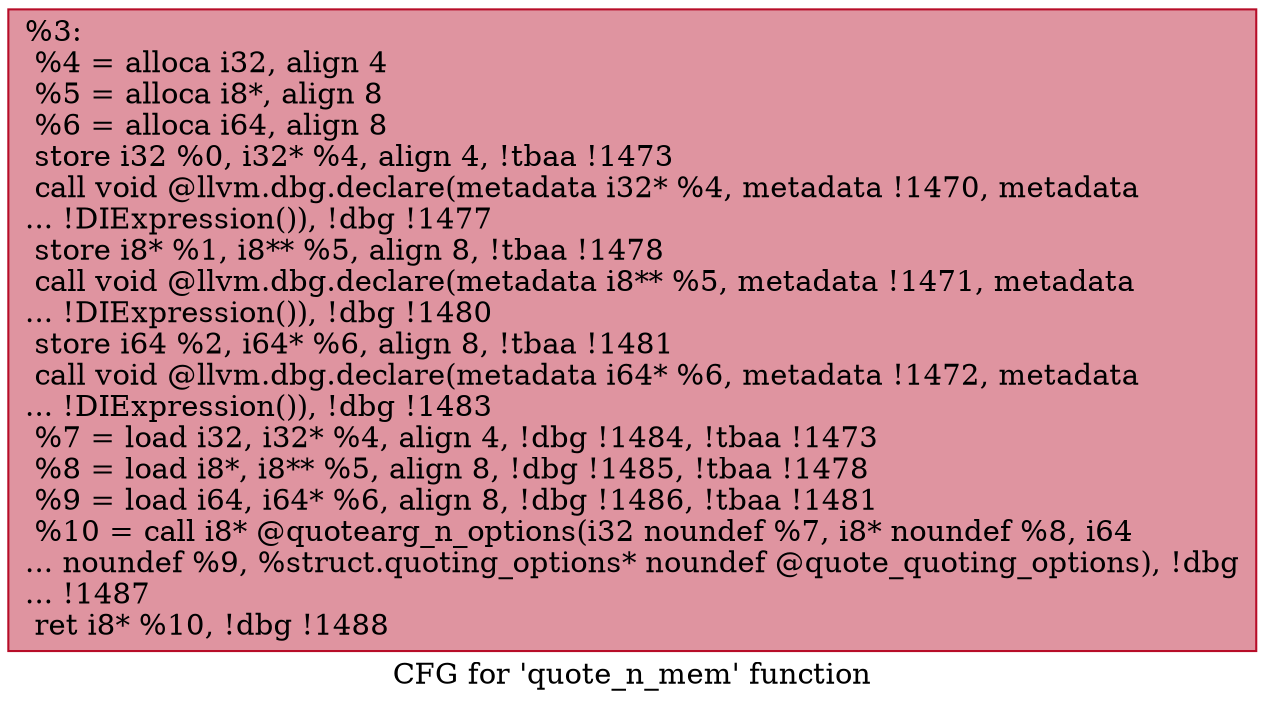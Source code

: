 digraph "CFG for 'quote_n_mem' function" {
	label="CFG for 'quote_n_mem' function";

	Node0x110de10 [shape=record,color="#b70d28ff", style=filled, fillcolor="#b70d2870",label="{%3:\l  %4 = alloca i32, align 4\l  %5 = alloca i8*, align 8\l  %6 = alloca i64, align 8\l  store i32 %0, i32* %4, align 4, !tbaa !1473\l  call void @llvm.dbg.declare(metadata i32* %4, metadata !1470, metadata\l... !DIExpression()), !dbg !1477\l  store i8* %1, i8** %5, align 8, !tbaa !1478\l  call void @llvm.dbg.declare(metadata i8** %5, metadata !1471, metadata\l... !DIExpression()), !dbg !1480\l  store i64 %2, i64* %6, align 8, !tbaa !1481\l  call void @llvm.dbg.declare(metadata i64* %6, metadata !1472, metadata\l... !DIExpression()), !dbg !1483\l  %7 = load i32, i32* %4, align 4, !dbg !1484, !tbaa !1473\l  %8 = load i8*, i8** %5, align 8, !dbg !1485, !tbaa !1478\l  %9 = load i64, i64* %6, align 8, !dbg !1486, !tbaa !1481\l  %10 = call i8* @quotearg_n_options(i32 noundef %7, i8* noundef %8, i64\l... noundef %9, %struct.quoting_options* noundef @quote_quoting_options), !dbg\l... !1487\l  ret i8* %10, !dbg !1488\l}"];
}
